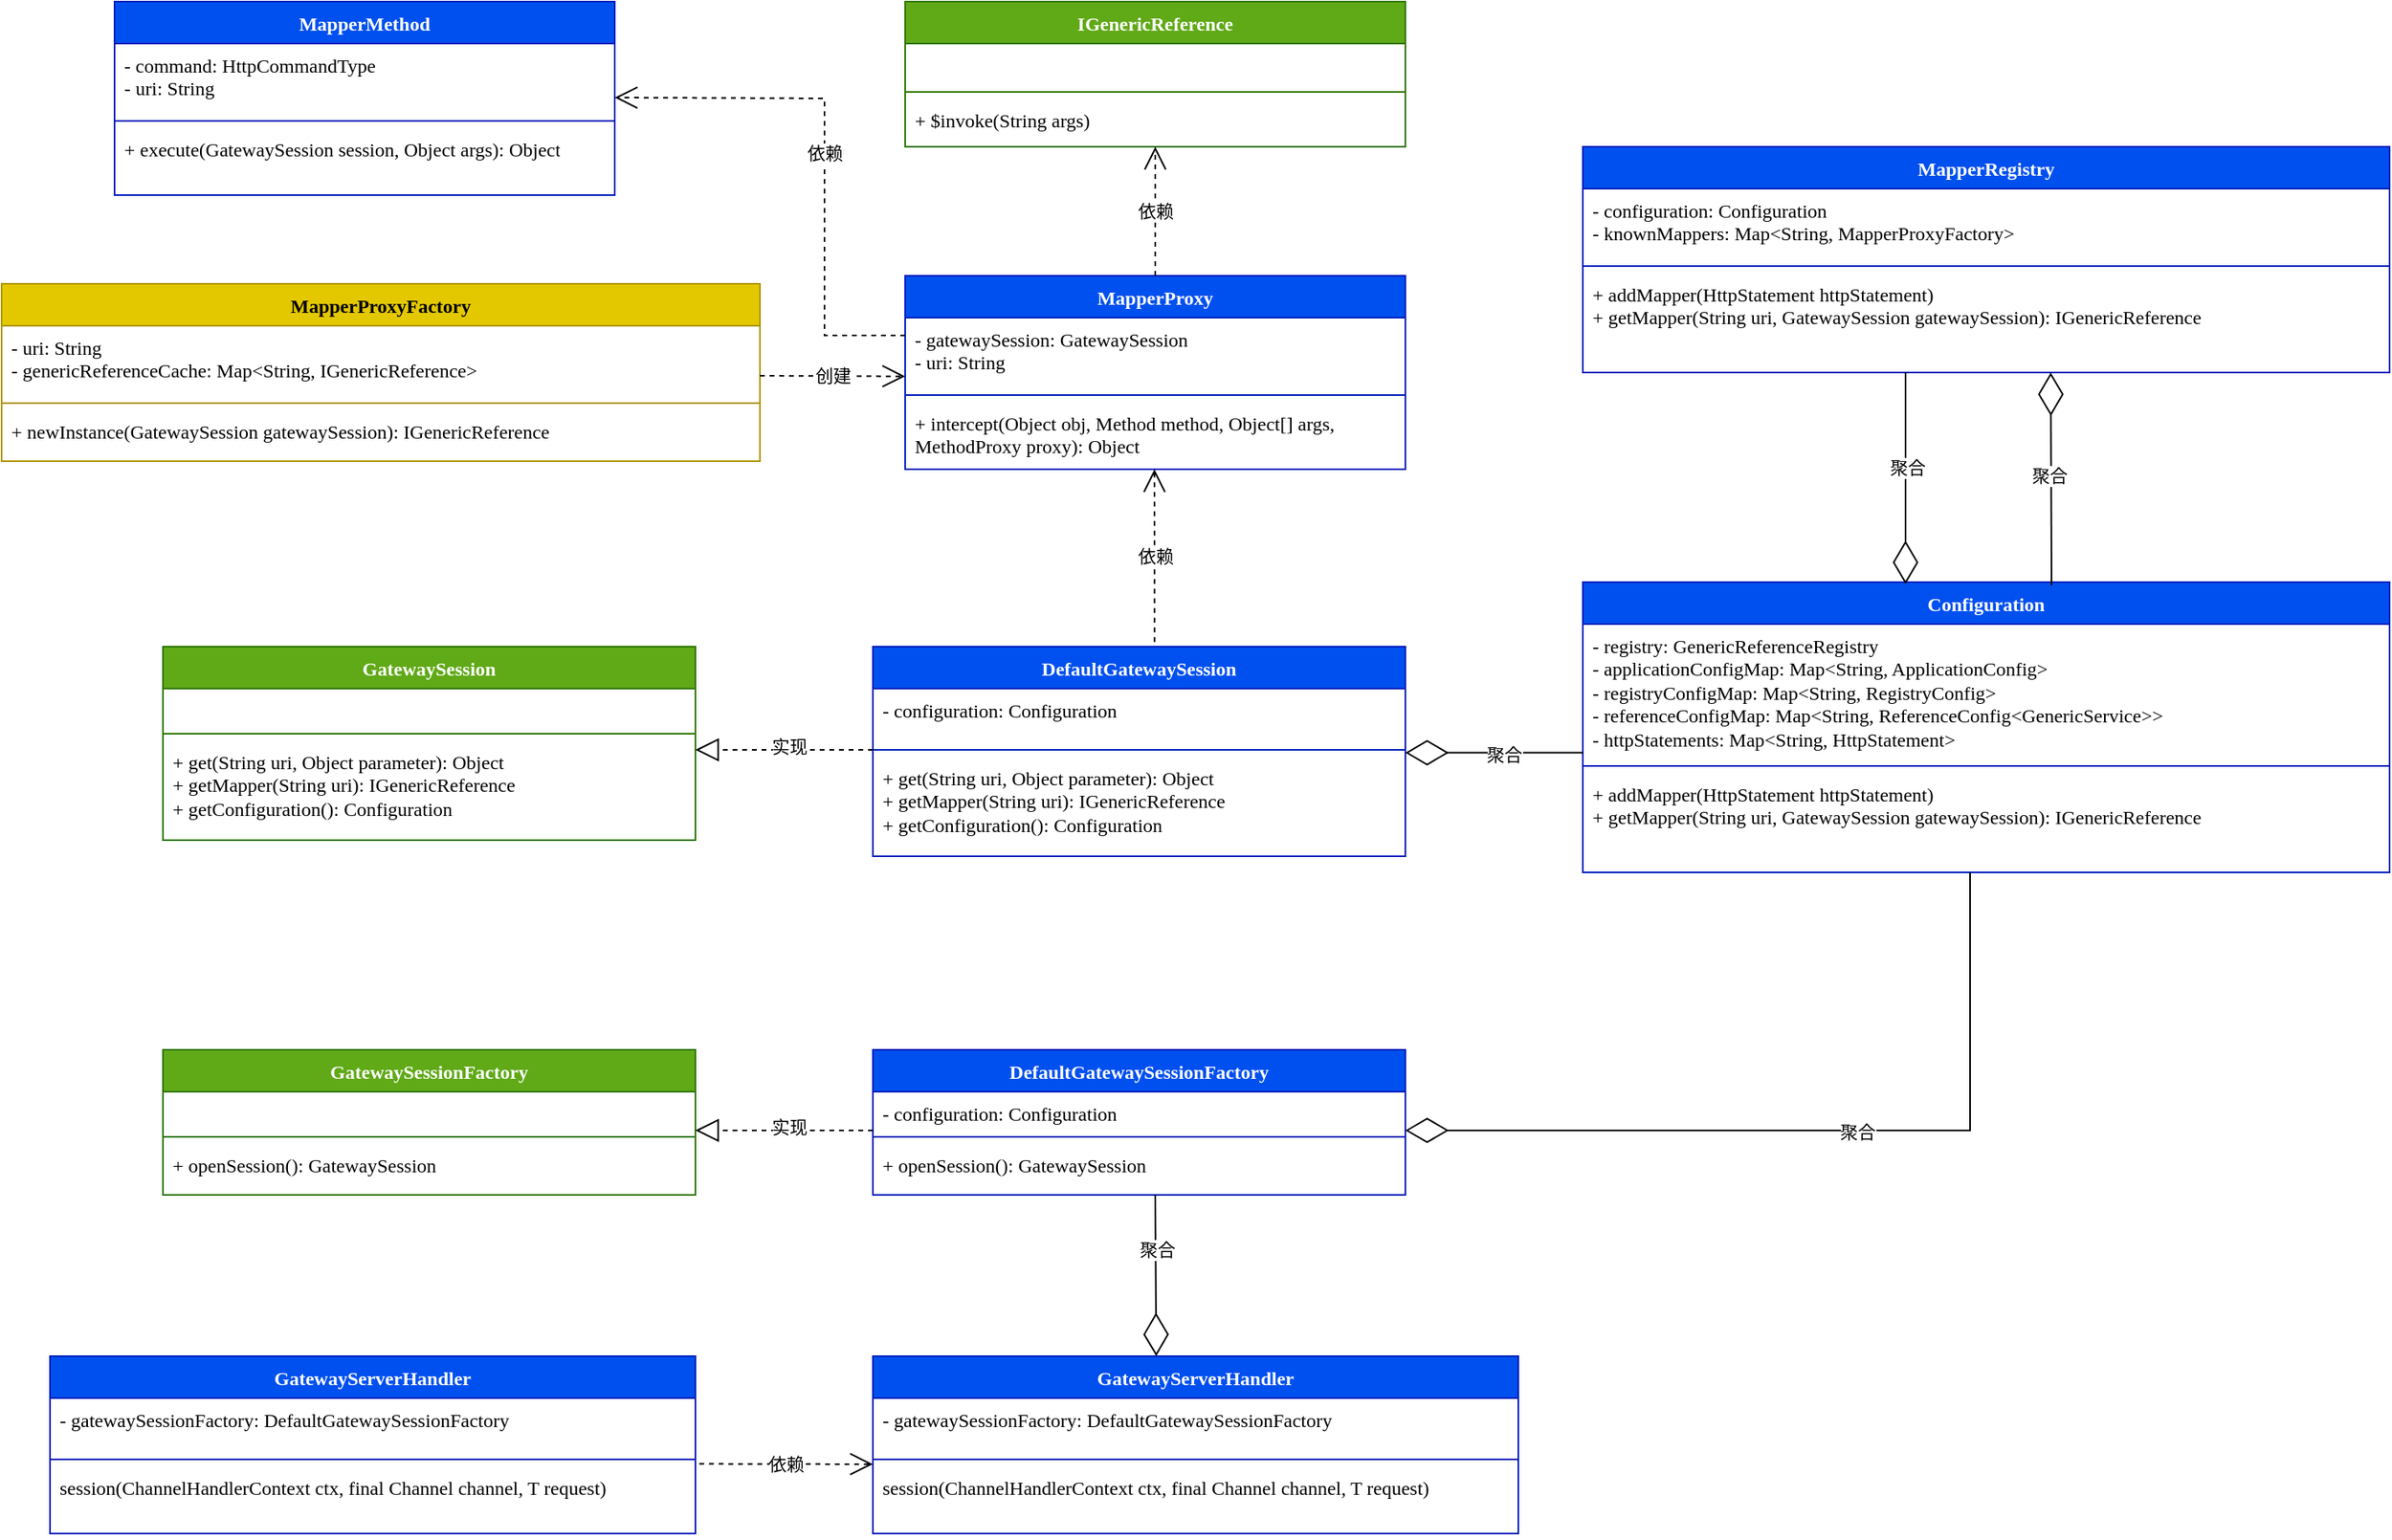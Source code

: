 <mxfile version="24.0.1" type="github">
  <diagram name="第 1 页" id="hdfHfnW4J8s0pxE1J6MG">
    <mxGraphModel dx="1877" dy="530" grid="1" gridSize="10" guides="1" tooltips="1" connect="1" arrows="1" fold="1" page="1" pageScale="1" pageWidth="827" pageHeight="1169" math="0" shadow="0">
      <root>
        <mxCell id="0" />
        <mxCell id="1" parent="0" />
        <mxCell id="DYv4_KJz3e5PC-UhnC1p-1" value="&lt;font face=&quot;Lucida Console&quot;&gt;IGenericReference&lt;/font&gt;" style="swimlane;fontStyle=1;align=center;verticalAlign=top;childLayout=stackLayout;horizontal=1;startSize=26;horizontalStack=0;resizeParent=1;resizeParentMax=0;resizeLast=0;collapsible=1;marginBottom=0;whiteSpace=wrap;html=1;fillColor=#60a917;strokeColor=#2D7600;fontColor=#ffffff;" parent="1" vertex="1">
          <mxGeometry x="170" y="120" width="310" height="90" as="geometry" />
        </mxCell>
        <mxCell id="DYv4_KJz3e5PC-UhnC1p-2" value="&amp;nbsp;" style="text;strokeColor=none;fillColor=none;align=left;verticalAlign=top;spacingLeft=4;spacingRight=4;overflow=hidden;rotatable=0;points=[[0,0.5],[1,0.5]];portConstraint=eastwest;whiteSpace=wrap;html=1;" parent="DYv4_KJz3e5PC-UhnC1p-1" vertex="1">
          <mxGeometry y="26" width="310" height="26" as="geometry" />
        </mxCell>
        <mxCell id="DYv4_KJz3e5PC-UhnC1p-3" value="" style="line;strokeWidth=1;fillColor=none;align=left;verticalAlign=middle;spacingTop=-1;spacingLeft=3;spacingRight=3;rotatable=0;labelPosition=right;points=[];portConstraint=eastwest;strokeColor=inherit;" parent="DYv4_KJz3e5PC-UhnC1p-1" vertex="1">
          <mxGeometry y="52" width="310" height="8" as="geometry" />
        </mxCell>
        <mxCell id="DYv4_KJz3e5PC-UhnC1p-4" value="&lt;font face=&quot;Lucida Console&quot;&gt;+&amp;nbsp;$invoke(String args)&lt;/font&gt;" style="text;strokeColor=none;fillColor=none;align=left;verticalAlign=top;spacingLeft=4;spacingRight=4;overflow=hidden;rotatable=0;points=[[0,0.5],[1,0.5]];portConstraint=eastwest;whiteSpace=wrap;html=1;" parent="DYv4_KJz3e5PC-UhnC1p-1" vertex="1">
          <mxGeometry y="60" width="310" height="30" as="geometry" />
        </mxCell>
        <mxCell id="DYv4_KJz3e5PC-UhnC1p-5" value="&lt;font face=&quot;Lucida Console&quot;&gt;MapperProxy&lt;/font&gt;" style="swimlane;fontStyle=1;align=center;verticalAlign=top;childLayout=stackLayout;horizontal=1;startSize=26;horizontalStack=0;resizeParent=1;resizeParentMax=0;resizeLast=0;collapsible=1;marginBottom=0;whiteSpace=wrap;html=1;fillColor=#0050ef;strokeColor=#001DBC;fontColor=#ffffff;" parent="1" vertex="1">
          <mxGeometry x="170" y="290" width="310" height="120" as="geometry" />
        </mxCell>
        <mxCell id="DYv4_KJz3e5PC-UhnC1p-6" value="&lt;font face=&quot;Lucida Console&quot;&gt;- gatewaySession: GatewaySession&lt;br&gt;- uri&lt;span style=&quot;background-color: initial;&quot;&gt;: String&lt;/span&gt;&lt;/font&gt;" style="text;strokeColor=none;fillColor=none;align=left;verticalAlign=top;spacingLeft=4;spacingRight=4;overflow=hidden;rotatable=0;points=[[0,0.5],[1,0.5]];portConstraint=eastwest;whiteSpace=wrap;html=1;" parent="DYv4_KJz3e5PC-UhnC1p-5" vertex="1">
          <mxGeometry y="26" width="310" height="44" as="geometry" />
        </mxCell>
        <mxCell id="DYv4_KJz3e5PC-UhnC1p-7" value="" style="line;strokeWidth=1;fillColor=none;align=left;verticalAlign=middle;spacingTop=-1;spacingLeft=3;spacingRight=3;rotatable=0;labelPosition=right;points=[];portConstraint=eastwest;strokeColor=inherit;" parent="DYv4_KJz3e5PC-UhnC1p-5" vertex="1">
          <mxGeometry y="70" width="310" height="8" as="geometry" />
        </mxCell>
        <mxCell id="DYv4_KJz3e5PC-UhnC1p-8" value="&lt;font face=&quot;Lucida Console&quot;&gt;+&amp;nbsp;intercept(Object obj, Method method, Object[] args, MethodProxy proxy): Object&lt;/font&gt;" style="text;strokeColor=none;fillColor=none;align=left;verticalAlign=top;spacingLeft=4;spacingRight=4;overflow=hidden;rotatable=0;points=[[0,0.5],[1,0.5]];portConstraint=eastwest;whiteSpace=wrap;html=1;" parent="DYv4_KJz3e5PC-UhnC1p-5" vertex="1">
          <mxGeometry y="78" width="310" height="42" as="geometry" />
        </mxCell>
        <mxCell id="DYv4_KJz3e5PC-UhnC1p-9" value="&lt;font face=&quot;Lucida Console&quot;&gt;MapperProxyFactory&lt;/font&gt;" style="swimlane;fontStyle=1;align=center;verticalAlign=top;childLayout=stackLayout;horizontal=1;startSize=26;horizontalStack=0;resizeParent=1;resizeParentMax=0;resizeLast=0;collapsible=1;marginBottom=0;whiteSpace=wrap;html=1;fillColor=#e3c800;strokeColor=#B09500;fontColor=#000000;" parent="1" vertex="1">
          <mxGeometry x="-390" y="295" width="470" height="110" as="geometry" />
        </mxCell>
        <mxCell id="DYv4_KJz3e5PC-UhnC1p-10" value="&lt;font face=&quot;Lucida Console&quot;&gt;-&amp;nbsp;uri: String&lt;br&gt;-&amp;nbsp;&lt;span style=&quot;background-color: initial;&quot;&gt;genericReferenceCache:&amp;nbsp;&lt;/span&gt;Map&amp;lt;String, IGenericReference&amp;gt;&lt;/font&gt;" style="text;strokeColor=none;fillColor=none;align=left;verticalAlign=top;spacingLeft=4;spacingRight=4;overflow=hidden;rotatable=0;points=[[0,0.5],[1,0.5]];portConstraint=eastwest;whiteSpace=wrap;html=1;" parent="DYv4_KJz3e5PC-UhnC1p-9" vertex="1">
          <mxGeometry y="26" width="470" height="44" as="geometry" />
        </mxCell>
        <mxCell id="DYv4_KJz3e5PC-UhnC1p-11" value="" style="line;strokeWidth=1;fillColor=none;align=left;verticalAlign=middle;spacingTop=-1;spacingLeft=3;spacingRight=3;rotatable=0;labelPosition=right;points=[];portConstraint=eastwest;strokeColor=inherit;" parent="DYv4_KJz3e5PC-UhnC1p-9" vertex="1">
          <mxGeometry y="70" width="470" height="8" as="geometry" />
        </mxCell>
        <mxCell id="DYv4_KJz3e5PC-UhnC1p-12" value="&lt;font face=&quot;Lucida Console&quot;&gt;+ newInstance(GatewaySession gatewaySession):&amp;nbsp;IGenericReference&lt;/font&gt;" style="text;strokeColor=none;fillColor=none;align=left;verticalAlign=top;spacingLeft=4;spacingRight=4;overflow=hidden;rotatable=0;points=[[0,0.5],[1,0.5]];portConstraint=eastwest;whiteSpace=wrap;html=1;" parent="DYv4_KJz3e5PC-UhnC1p-9" vertex="1">
          <mxGeometry y="78" width="470" height="32" as="geometry" />
        </mxCell>
        <mxCell id="DYv4_KJz3e5PC-UhnC1p-13" value="&lt;font face=&quot;Lucida Console&quot;&gt;MapperRegistry&lt;/font&gt;" style="swimlane;fontStyle=1;align=center;verticalAlign=top;childLayout=stackLayout;horizontal=1;startSize=26;horizontalStack=0;resizeParent=1;resizeParentMax=0;resizeLast=0;collapsible=1;marginBottom=0;whiteSpace=wrap;html=1;fillColor=#0050ef;strokeColor=#001DBC;fontColor=#ffffff;" parent="1" vertex="1">
          <mxGeometry x="590" y="210" width="500" height="140" as="geometry" />
        </mxCell>
        <mxCell id="DYv4_KJz3e5PC-UhnC1p-14" value="&lt;font face=&quot;Lucida Console&quot;&gt;- configuration: Configuration&lt;br&gt;-&amp;nbsp;&lt;span style=&quot;background-color: initial;&quot;&gt;knownMappers:&amp;nbsp;&lt;/span&gt;Map&amp;lt;String, MapperProxyFactory&amp;gt;&lt;/font&gt;" style="text;strokeColor=none;fillColor=none;align=left;verticalAlign=top;spacingLeft=4;spacingRight=4;overflow=hidden;rotatable=0;points=[[0,0.5],[1,0.5]];portConstraint=eastwest;whiteSpace=wrap;html=1;" parent="DYv4_KJz3e5PC-UhnC1p-13" vertex="1">
          <mxGeometry y="26" width="500" height="44" as="geometry" />
        </mxCell>
        <mxCell id="DYv4_KJz3e5PC-UhnC1p-15" value="" style="line;strokeWidth=1;fillColor=none;align=left;verticalAlign=middle;spacingTop=-1;spacingLeft=3;spacingRight=3;rotatable=0;labelPosition=right;points=[];portConstraint=eastwest;strokeColor=inherit;" parent="DYv4_KJz3e5PC-UhnC1p-13" vertex="1">
          <mxGeometry y="70" width="500" height="8" as="geometry" />
        </mxCell>
        <mxCell id="DYv4_KJz3e5PC-UhnC1p-16" value="&lt;div style=&quot;&quot;&gt;&lt;font face=&quot;Lucida Console&quot;&gt;+ addMapper(HttpStatement httpStatement)&lt;br style=&quot;&quot;&gt;+ getMapper(String uri, GatewaySession gatewaySession): IGenericReference&lt;/font&gt;&lt;br&gt;&lt;/div&gt;" style="text;strokeColor=none;fillColor=none;align=left;verticalAlign=top;spacingLeft=4;spacingRight=4;overflow=hidden;rotatable=0;points=[[0,0.5],[1,0.5]];portConstraint=eastwest;whiteSpace=wrap;html=1;" parent="DYv4_KJz3e5PC-UhnC1p-13" vertex="1">
          <mxGeometry y="78" width="500" height="62" as="geometry" />
        </mxCell>
        <mxCell id="DYv4_KJz3e5PC-UhnC1p-17" value="&lt;font face=&quot;Lucida Console&quot;&gt;Configuration&lt;/font&gt;" style="swimlane;fontStyle=1;align=center;verticalAlign=top;childLayout=stackLayout;horizontal=1;startSize=26;horizontalStack=0;resizeParent=1;resizeParentMax=0;resizeLast=0;collapsible=1;marginBottom=0;whiteSpace=wrap;html=1;fillColor=#0050ef;strokeColor=#001DBC;fontColor=#ffffff;" parent="1" vertex="1">
          <mxGeometry x="590" y="480" width="500" height="180" as="geometry" />
        </mxCell>
        <mxCell id="DYv4_KJz3e5PC-UhnC1p-18" value="&lt;font face=&quot;Lucida Console&quot;&gt;- registry: GenericReferenceRegistry&lt;br&gt;-&amp;nbsp;&lt;span style=&quot;background-color: initial;&quot;&gt;applicationConfigMap:&amp;nbsp;&lt;/span&gt;Map&amp;lt;String, ApplicationConfig&amp;gt;&lt;br&gt;- registryConfigMap: Map&amp;lt;String, RegistryConfig&amp;gt;&lt;br&gt;- referenceConfigMap: Map&amp;lt;String, ReferenceConfig&amp;lt;GenericService&amp;gt;&amp;gt;&lt;br&gt;&lt;/font&gt;&lt;div&gt;&lt;font face=&quot;Lucida Console&quot;&gt;-&amp;nbsp;&lt;/font&gt;&lt;span style=&quot;background-color: initial;&quot;&gt;&lt;font face=&quot;Lucida Console&quot;&gt;httpStatements:&amp;nbsp;&lt;/font&gt;&lt;/span&gt;&lt;span style=&quot;background-color: initial;&quot;&gt;&lt;font face=&quot;Lucida Console&quot;&gt;Map&amp;lt;String, HttpStatement&amp;gt;&lt;/font&gt;&lt;/span&gt;&lt;/div&gt;" style="text;strokeColor=none;fillColor=none;align=left;verticalAlign=top;spacingLeft=4;spacingRight=4;overflow=hidden;rotatable=0;points=[[0,0.5],[1,0.5]];portConstraint=eastwest;whiteSpace=wrap;html=1;" parent="DYv4_KJz3e5PC-UhnC1p-17" vertex="1">
          <mxGeometry y="26" width="500" height="84" as="geometry" />
        </mxCell>
        <mxCell id="DYv4_KJz3e5PC-UhnC1p-19" value="" style="line;strokeWidth=1;fillColor=none;align=left;verticalAlign=middle;spacingTop=-1;spacingLeft=3;spacingRight=3;rotatable=0;labelPosition=right;points=[];portConstraint=eastwest;strokeColor=inherit;" parent="DYv4_KJz3e5PC-UhnC1p-17" vertex="1">
          <mxGeometry y="110" width="500" height="8" as="geometry" />
        </mxCell>
        <mxCell id="DYv4_KJz3e5PC-UhnC1p-20" value="&lt;font face=&quot;Lucida Console&quot;&gt;+ addMapper(HttpStatement httpStatement)&lt;br&gt;+ getMapper(String uri, GatewaySession gatewaySession): IGenericReference&lt;/font&gt;" style="text;strokeColor=none;fillColor=none;align=left;verticalAlign=top;spacingLeft=4;spacingRight=4;overflow=hidden;rotatable=0;points=[[0,0.5],[1,0.5]];portConstraint=eastwest;whiteSpace=wrap;html=1;" parent="DYv4_KJz3e5PC-UhnC1p-17" vertex="1">
          <mxGeometry y="118" width="500" height="62" as="geometry" />
        </mxCell>
        <mxCell id="DYv4_KJz3e5PC-UhnC1p-21" value="依赖" style="endArrow=open;endSize=12;dashed=1;html=1;rounded=0;exitX=0.5;exitY=0;exitDx=0;exitDy=0;" parent="1" source="DYv4_KJz3e5PC-UhnC1p-5" edge="1">
          <mxGeometry width="160" relative="1" as="geometry">
            <mxPoint x="210" y="690" as="sourcePoint" />
            <mxPoint x="325" y="210" as="targetPoint" />
          </mxGeometry>
        </mxCell>
        <mxCell id="DYv4_KJz3e5PC-UhnC1p-22" value="创建" style="endArrow=open;endSize=12;dashed=1;html=1;rounded=0;entryX=0;entryY=0.827;entryDx=0;entryDy=0;entryPerimeter=0;" parent="1" target="DYv4_KJz3e5PC-UhnC1p-6" edge="1">
          <mxGeometry width="160" relative="1" as="geometry">
            <mxPoint x="80" y="352" as="sourcePoint" />
            <mxPoint x="110" y="420" as="targetPoint" />
          </mxGeometry>
        </mxCell>
        <mxCell id="DYv4_KJz3e5PC-UhnC1p-24" value="" style="endArrow=diamondThin;endFill=0;endSize=24;html=1;rounded=0;entryX=0.4;entryY=0.007;entryDx=0;entryDy=0;entryPerimeter=0;" parent="1" target="DYv4_KJz3e5PC-UhnC1p-17" edge="1">
          <mxGeometry width="160" relative="1" as="geometry">
            <mxPoint x="790" y="350" as="sourcePoint" />
            <mxPoint x="790" y="475" as="targetPoint" />
          </mxGeometry>
        </mxCell>
        <mxCell id="DYv4_KJz3e5PC-UhnC1p-25" value="聚合" style="edgeLabel;html=1;align=center;verticalAlign=middle;resizable=0;points=[];" parent="DYv4_KJz3e5PC-UhnC1p-24" vertex="1" connectable="0">
          <mxGeometry x="-0.099" y="1" relative="1" as="geometry">
            <mxPoint as="offset" />
          </mxGeometry>
        </mxCell>
        <mxCell id="DYv4_KJz3e5PC-UhnC1p-26" value="" style="endArrow=diamondThin;endFill=0;endSize=24;html=1;rounded=0;exitX=0.581;exitY=0.011;exitDx=0;exitDy=0;exitPerimeter=0;" parent="1" source="DYv4_KJz3e5PC-UhnC1p-17" edge="1">
          <mxGeometry width="160" relative="1" as="geometry">
            <mxPoint x="880" y="475" as="sourcePoint" />
            <mxPoint x="880" y="350" as="targetPoint" />
          </mxGeometry>
        </mxCell>
        <mxCell id="DYv4_KJz3e5PC-UhnC1p-27" value="聚合" style="edgeLabel;html=1;align=center;verticalAlign=middle;resizable=0;points=[];" parent="DYv4_KJz3e5PC-UhnC1p-26" vertex="1" connectable="0">
          <mxGeometry x="0.04" y="1" relative="1" as="geometry">
            <mxPoint as="offset" />
          </mxGeometry>
        </mxCell>
        <mxCell id="DYv4_KJz3e5PC-UhnC1p-28" value="&lt;font face=&quot;Lucida Console&quot;&gt;GatewaySession&lt;/font&gt;" style="swimlane;fontStyle=1;align=center;verticalAlign=top;childLayout=stackLayout;horizontal=1;startSize=26;horizontalStack=0;resizeParent=1;resizeParentMax=0;resizeLast=0;collapsible=1;marginBottom=0;whiteSpace=wrap;html=1;fillColor=#60a917;strokeColor=#2D7600;fontColor=#ffffff;" parent="1" vertex="1">
          <mxGeometry x="-290" y="520" width="330" height="120" as="geometry" />
        </mxCell>
        <mxCell id="DYv4_KJz3e5PC-UhnC1p-29" value="&lt;font face=&quot;Lucida Console&quot;&gt;&amp;nbsp;&lt;/font&gt;" style="text;strokeColor=none;fillColor=none;align=left;verticalAlign=top;spacingLeft=4;spacingRight=4;overflow=hidden;rotatable=0;points=[[0,0.5],[1,0.5]];portConstraint=eastwest;whiteSpace=wrap;html=1;" parent="DYv4_KJz3e5PC-UhnC1p-28" vertex="1">
          <mxGeometry y="26" width="330" height="24" as="geometry" />
        </mxCell>
        <mxCell id="DYv4_KJz3e5PC-UhnC1p-30" value="" style="line;strokeWidth=1;fillColor=none;align=left;verticalAlign=middle;spacingTop=-1;spacingLeft=3;spacingRight=3;rotatable=0;labelPosition=right;points=[];portConstraint=eastwest;strokeColor=inherit;" parent="DYv4_KJz3e5PC-UhnC1p-28" vertex="1">
          <mxGeometry y="50" width="330" height="8" as="geometry" />
        </mxCell>
        <mxCell id="DYv4_KJz3e5PC-UhnC1p-31" value="&lt;div&gt;&lt;font face=&quot;Lucida Console&quot;&gt;+ get(String uri, Object parameter): Object&lt;/font&gt;&lt;/div&gt;&lt;div&gt;&lt;font face=&quot;Lucida Console&quot;&gt;+ getMapper(String uri): IGenericReference&lt;/font&gt;&lt;/div&gt;&lt;div&gt;&lt;font face=&quot;Lucida Console&quot;&gt;+ getConfiguration(): Configuration&lt;/font&gt;&lt;/div&gt;" style="text;strokeColor=none;fillColor=none;align=left;verticalAlign=top;spacingLeft=4;spacingRight=4;overflow=hidden;rotatable=0;points=[[0,0.5],[1,0.5]];portConstraint=eastwest;whiteSpace=wrap;html=1;" parent="DYv4_KJz3e5PC-UhnC1p-28" vertex="1">
          <mxGeometry y="58" width="330" height="62" as="geometry" />
        </mxCell>
        <mxCell id="DYv4_KJz3e5PC-UhnC1p-32" value="&lt;font face=&quot;Lucida Console&quot;&gt;DefaultGatewaySession&lt;/font&gt;" style="swimlane;fontStyle=1;align=center;verticalAlign=top;childLayout=stackLayout;horizontal=1;startSize=26;horizontalStack=0;resizeParent=1;resizeParentMax=0;resizeLast=0;collapsible=1;marginBottom=0;whiteSpace=wrap;html=1;fillColor=#0050ef;strokeColor=#001DBC;fontColor=#ffffff;" parent="1" vertex="1">
          <mxGeometry x="150" y="520" width="330" height="130" as="geometry" />
        </mxCell>
        <mxCell id="DYv4_KJz3e5PC-UhnC1p-33" value="&lt;span style=&quot;font-family: &amp;quot;Lucida Console&amp;quot;;&quot;&gt;- configuration: Configuration&lt;/span&gt;" style="text;strokeColor=none;fillColor=none;align=left;verticalAlign=top;spacingLeft=4;spacingRight=4;overflow=hidden;rotatable=0;points=[[0,0.5],[1,0.5]];portConstraint=eastwest;whiteSpace=wrap;html=1;" parent="DYv4_KJz3e5PC-UhnC1p-32" vertex="1">
          <mxGeometry y="26" width="330" height="34" as="geometry" />
        </mxCell>
        <mxCell id="DYv4_KJz3e5PC-UhnC1p-34" value="" style="line;strokeWidth=1;fillColor=none;align=left;verticalAlign=middle;spacingTop=-1;spacingLeft=3;spacingRight=3;rotatable=0;labelPosition=right;points=[];portConstraint=eastwest;strokeColor=inherit;" parent="DYv4_KJz3e5PC-UhnC1p-32" vertex="1">
          <mxGeometry y="60" width="330" height="8" as="geometry" />
        </mxCell>
        <mxCell id="DYv4_KJz3e5PC-UhnC1p-35" value="&lt;div&gt;&lt;font face=&quot;Lucida Console&quot;&gt;+ get(String uri, Object parameter): Object&lt;/font&gt;&lt;/div&gt;&lt;div&gt;&lt;font face=&quot;Lucida Console&quot;&gt;+ getMapper(String uri): IGenericReference&lt;/font&gt;&lt;/div&gt;&lt;div&gt;&lt;font face=&quot;Lucida Console&quot;&gt;+ getConfiguration(): Configuration&lt;/font&gt;&lt;/div&gt;" style="text;strokeColor=none;fillColor=none;align=left;verticalAlign=top;spacingLeft=4;spacingRight=4;overflow=hidden;rotatable=0;points=[[0,0.5],[1,0.5]];portConstraint=eastwest;whiteSpace=wrap;html=1;" parent="DYv4_KJz3e5PC-UhnC1p-32" vertex="1">
          <mxGeometry y="68" width="330" height="62" as="geometry" />
        </mxCell>
        <mxCell id="DYv4_KJz3e5PC-UhnC1p-36" value="" style="endArrow=diamondThin;endFill=0;endSize=24;html=1;rounded=0;entryX=1.014;entryY=0.019;entryDx=0;entryDy=0;entryPerimeter=0;exitX=0;exitY=0.95;exitDx=0;exitDy=0;exitPerimeter=0;" parent="1" source="DYv4_KJz3e5PC-UhnC1p-18" edge="1">
          <mxGeometry width="160" relative="1" as="geometry">
            <mxPoint x="582.38" y="585.004" as="sourcePoint" />
            <mxPoint x="480.0" y="585.778" as="targetPoint" />
          </mxGeometry>
        </mxCell>
        <mxCell id="DYv4_KJz3e5PC-UhnC1p-37" value="聚合" style="edgeLabel;html=1;align=center;verticalAlign=middle;resizable=0;points=[];" parent="DYv4_KJz3e5PC-UhnC1p-36" vertex="1" connectable="0">
          <mxGeometry x="-0.099" y="1" relative="1" as="geometry">
            <mxPoint as="offset" />
          </mxGeometry>
        </mxCell>
        <mxCell id="DYv4_KJz3e5PC-UhnC1p-38" value="" style="endArrow=block;dashed=1;endFill=0;endSize=12;html=1;rounded=0;" parent="1" edge="1">
          <mxGeometry width="160" relative="1" as="geometry">
            <mxPoint x="150" y="584" as="sourcePoint" />
            <mxPoint x="40" y="584" as="targetPoint" />
          </mxGeometry>
        </mxCell>
        <mxCell id="DYv4_KJz3e5PC-UhnC1p-39" value="实现" style="edgeLabel;html=1;align=center;verticalAlign=middle;resizable=0;points=[];" parent="DYv4_KJz3e5PC-UhnC1p-38" vertex="1" connectable="0">
          <mxGeometry x="-0.058" y="-2" relative="1" as="geometry">
            <mxPoint as="offset" />
          </mxGeometry>
        </mxCell>
        <mxCell id="DYv4_KJz3e5PC-UhnC1p-40" value="依赖" style="endArrow=open;endSize=12;dashed=1;html=1;rounded=0;exitX=0.529;exitY=-0.022;exitDx=0;exitDy=0;exitPerimeter=0;" parent="1" source="DYv4_KJz3e5PC-UhnC1p-32" edge="1">
          <mxGeometry width="160" relative="1" as="geometry">
            <mxPoint x="324.5" y="490" as="sourcePoint" />
            <mxPoint x="324.5" y="410" as="targetPoint" />
          </mxGeometry>
        </mxCell>
        <mxCell id="-GWTPn6zzk7RpjLxYvKD-1" value="&lt;font face=&quot;Lucida Console&quot;&gt;GatewaySessionFactory&lt;/font&gt;" style="swimlane;fontStyle=1;align=center;verticalAlign=top;childLayout=stackLayout;horizontal=1;startSize=26;horizontalStack=0;resizeParent=1;resizeParentMax=0;resizeLast=0;collapsible=1;marginBottom=0;whiteSpace=wrap;html=1;fillColor=#60a917;strokeColor=#2D7600;fontColor=#ffffff;" vertex="1" parent="1">
          <mxGeometry x="-290" y="770" width="330" height="90" as="geometry" />
        </mxCell>
        <mxCell id="-GWTPn6zzk7RpjLxYvKD-2" value="&lt;font face=&quot;Lucida Console&quot;&gt;&amp;nbsp;&lt;/font&gt;" style="text;strokeColor=none;fillColor=none;align=left;verticalAlign=top;spacingLeft=4;spacingRight=4;overflow=hidden;rotatable=0;points=[[0,0.5],[1,0.5]];portConstraint=eastwest;whiteSpace=wrap;html=1;" vertex="1" parent="-GWTPn6zzk7RpjLxYvKD-1">
          <mxGeometry y="26" width="330" height="24" as="geometry" />
        </mxCell>
        <mxCell id="-GWTPn6zzk7RpjLxYvKD-3" value="" style="line;strokeWidth=1;fillColor=none;align=left;verticalAlign=middle;spacingTop=-1;spacingLeft=3;spacingRight=3;rotatable=0;labelPosition=right;points=[];portConstraint=eastwest;strokeColor=inherit;" vertex="1" parent="-GWTPn6zzk7RpjLxYvKD-1">
          <mxGeometry y="50" width="330" height="8" as="geometry" />
        </mxCell>
        <mxCell id="-GWTPn6zzk7RpjLxYvKD-4" value="&lt;div&gt;&lt;font face=&quot;Lucida Console&quot;&gt;+&amp;nbsp;&lt;/font&gt;&lt;span style=&quot;background-color: initial;&quot;&gt;&lt;font face=&quot;Lucida Console&quot;&gt;openSession():&amp;nbsp;&lt;/font&gt;&lt;/span&gt;&lt;span style=&quot;background-color: initial;&quot;&gt;&lt;font face=&quot;Lucida Console&quot;&gt;GatewaySession&lt;/font&gt;&lt;/span&gt;&lt;span style=&quot;font-family: &amp;quot;Lucida Console&amp;quot;; background-color: initial;&quot;&gt;&amp;nbsp;&lt;/span&gt;&lt;/div&gt;" style="text;strokeColor=none;fillColor=none;align=left;verticalAlign=top;spacingLeft=4;spacingRight=4;overflow=hidden;rotatable=0;points=[[0,0.5],[1,0.5]];portConstraint=eastwest;whiteSpace=wrap;html=1;" vertex="1" parent="-GWTPn6zzk7RpjLxYvKD-1">
          <mxGeometry y="58" width="330" height="32" as="geometry" />
        </mxCell>
        <mxCell id="-GWTPn6zzk7RpjLxYvKD-5" value="&lt;font face=&quot;Lucida Console&quot;&gt;DefaultGatewaySessionFactory&lt;/font&gt;" style="swimlane;fontStyle=1;align=center;verticalAlign=top;childLayout=stackLayout;horizontal=1;startSize=26;horizontalStack=0;resizeParent=1;resizeParentMax=0;resizeLast=0;collapsible=1;marginBottom=0;whiteSpace=wrap;html=1;fillColor=#0050ef;strokeColor=#001DBC;fontColor=#ffffff;" vertex="1" parent="1">
          <mxGeometry x="150" y="770" width="330" height="90" as="geometry" />
        </mxCell>
        <mxCell id="-GWTPn6zzk7RpjLxYvKD-6" value="&lt;font face=&quot;Lucida Console&quot;&gt;- configuration: Configuration&lt;/font&gt;" style="text;strokeColor=none;fillColor=none;align=left;verticalAlign=top;spacingLeft=4;spacingRight=4;overflow=hidden;rotatable=0;points=[[0,0.5],[1,0.5]];portConstraint=eastwest;whiteSpace=wrap;html=1;" vertex="1" parent="-GWTPn6zzk7RpjLxYvKD-5">
          <mxGeometry y="26" width="330" height="24" as="geometry" />
        </mxCell>
        <mxCell id="-GWTPn6zzk7RpjLxYvKD-7" value="" style="line;strokeWidth=1;fillColor=none;align=left;verticalAlign=middle;spacingTop=-1;spacingLeft=3;spacingRight=3;rotatable=0;labelPosition=right;points=[];portConstraint=eastwest;strokeColor=inherit;" vertex="1" parent="-GWTPn6zzk7RpjLxYvKD-5">
          <mxGeometry y="50" width="330" height="8" as="geometry" />
        </mxCell>
        <mxCell id="-GWTPn6zzk7RpjLxYvKD-8" value="&lt;div&gt;&lt;font face=&quot;Lucida Console&quot;&gt;+&amp;nbsp;&lt;/font&gt;&lt;span style=&quot;background-color: initial;&quot;&gt;&lt;font face=&quot;Lucida Console&quot;&gt;openSession():&amp;nbsp;&lt;/font&gt;&lt;/span&gt;&lt;span style=&quot;background-color: initial;&quot;&gt;&lt;font face=&quot;Lucida Console&quot;&gt;GatewaySession&lt;/font&gt;&lt;/span&gt;&lt;span style=&quot;font-family: &amp;quot;Lucida Console&amp;quot;; background-color: initial;&quot;&gt;&amp;nbsp;&lt;/span&gt;&lt;/div&gt;" style="text;strokeColor=none;fillColor=none;align=left;verticalAlign=top;spacingLeft=4;spacingRight=4;overflow=hidden;rotatable=0;points=[[0,0.5],[1,0.5]];portConstraint=eastwest;whiteSpace=wrap;html=1;" vertex="1" parent="-GWTPn6zzk7RpjLxYvKD-5">
          <mxGeometry y="58" width="330" height="32" as="geometry" />
        </mxCell>
        <mxCell id="-GWTPn6zzk7RpjLxYvKD-9" value="" style="endArrow=block;dashed=1;endFill=0;endSize=12;html=1;rounded=0;" edge="1" parent="1">
          <mxGeometry width="160" relative="1" as="geometry">
            <mxPoint x="150" y="820" as="sourcePoint" />
            <mxPoint x="40" y="820" as="targetPoint" />
          </mxGeometry>
        </mxCell>
        <mxCell id="-GWTPn6zzk7RpjLxYvKD-10" value="实现" style="edgeLabel;html=1;align=center;verticalAlign=middle;resizable=0;points=[];" vertex="1" connectable="0" parent="-GWTPn6zzk7RpjLxYvKD-9">
          <mxGeometry x="-0.058" y="-2" relative="1" as="geometry">
            <mxPoint as="offset" />
          </mxGeometry>
        </mxCell>
        <mxCell id="-GWTPn6zzk7RpjLxYvKD-11" value="" style="endArrow=diamondThin;endFill=0;endSize=24;html=1;rounded=0;exitX=0.48;exitY=1;exitDx=0;exitDy=0;exitPerimeter=0;" edge="1" parent="1" source="DYv4_KJz3e5PC-UhnC1p-20">
          <mxGeometry width="160" relative="1" as="geometry">
            <mxPoint x="830" y="670" as="sourcePoint" />
            <mxPoint x="480" y="820" as="targetPoint" />
            <Array as="points">
              <mxPoint x="830" y="820" />
            </Array>
          </mxGeometry>
        </mxCell>
        <mxCell id="-GWTPn6zzk7RpjLxYvKD-12" value="聚合" style="edgeLabel;html=1;align=center;verticalAlign=middle;resizable=0;points=[];" vertex="1" connectable="0" parent="-GWTPn6zzk7RpjLxYvKD-11">
          <mxGeometry x="-0.099" y="1" relative="1" as="geometry">
            <mxPoint as="offset" />
          </mxGeometry>
        </mxCell>
        <mxCell id="-GWTPn6zzk7RpjLxYvKD-13" value="&lt;font face=&quot;Lucida Console&quot;&gt;GatewayServerHandler&lt;/font&gt;" style="swimlane;fontStyle=1;align=center;verticalAlign=top;childLayout=stackLayout;horizontal=1;startSize=26;horizontalStack=0;resizeParent=1;resizeParentMax=0;resizeLast=0;collapsible=1;marginBottom=0;whiteSpace=wrap;html=1;fillColor=#0050ef;strokeColor=#001DBC;fontColor=#ffffff;" vertex="1" parent="1">
          <mxGeometry x="150" y="960" width="400" height="110" as="geometry" />
        </mxCell>
        <mxCell id="-GWTPn6zzk7RpjLxYvKD-14" value="&lt;font face=&quot;Lucida Console&quot;&gt;- gatewaySessionFactory:&amp;nbsp;DefaultGatewaySessionFactory&lt;/font&gt;" style="text;strokeColor=none;fillColor=none;align=left;verticalAlign=top;spacingLeft=4;spacingRight=4;overflow=hidden;rotatable=0;points=[[0,0.5],[1,0.5]];portConstraint=eastwest;whiteSpace=wrap;html=1;" vertex="1" parent="-GWTPn6zzk7RpjLxYvKD-13">
          <mxGeometry y="26" width="400" height="34" as="geometry" />
        </mxCell>
        <mxCell id="-GWTPn6zzk7RpjLxYvKD-15" value="" style="line;strokeWidth=1;fillColor=none;align=left;verticalAlign=middle;spacingTop=-1;spacingLeft=3;spacingRight=3;rotatable=0;labelPosition=right;points=[];portConstraint=eastwest;strokeColor=inherit;" vertex="1" parent="-GWTPn6zzk7RpjLxYvKD-13">
          <mxGeometry y="60" width="400" height="8" as="geometry" />
        </mxCell>
        <mxCell id="-GWTPn6zzk7RpjLxYvKD-16" value="&lt;font face=&quot;Lucida Console&quot;&gt;session(ChannelHandlerContext ctx, final Channel channel, T request)&lt;/font&gt;" style="text;strokeColor=none;fillColor=none;align=left;verticalAlign=top;spacingLeft=4;spacingRight=4;overflow=hidden;rotatable=0;points=[[0,0.5],[1,0.5]];portConstraint=eastwest;whiteSpace=wrap;html=1;" vertex="1" parent="-GWTPn6zzk7RpjLxYvKD-13">
          <mxGeometry y="68" width="400" height="42" as="geometry" />
        </mxCell>
        <mxCell id="-GWTPn6zzk7RpjLxYvKD-17" value="&lt;font face=&quot;Lucida Console&quot;&gt;GatewayServerHandler&lt;/font&gt;" style="swimlane;fontStyle=1;align=center;verticalAlign=top;childLayout=stackLayout;horizontal=1;startSize=26;horizontalStack=0;resizeParent=1;resizeParentMax=0;resizeLast=0;collapsible=1;marginBottom=0;whiteSpace=wrap;html=1;fillColor=#0050ef;strokeColor=#001DBC;fontColor=#ffffff;" vertex="1" parent="1">
          <mxGeometry x="-360" y="960" width="400" height="110" as="geometry" />
        </mxCell>
        <mxCell id="-GWTPn6zzk7RpjLxYvKD-18" value="&lt;font face=&quot;Lucida Console&quot;&gt;- gatewaySessionFactory:&amp;nbsp;DefaultGatewaySessionFactory&lt;/font&gt;" style="text;strokeColor=none;fillColor=none;align=left;verticalAlign=top;spacingLeft=4;spacingRight=4;overflow=hidden;rotatable=0;points=[[0,0.5],[1,0.5]];portConstraint=eastwest;whiteSpace=wrap;html=1;" vertex="1" parent="-GWTPn6zzk7RpjLxYvKD-17">
          <mxGeometry y="26" width="400" height="34" as="geometry" />
        </mxCell>
        <mxCell id="-GWTPn6zzk7RpjLxYvKD-19" value="" style="line;strokeWidth=1;fillColor=none;align=left;verticalAlign=middle;spacingTop=-1;spacingLeft=3;spacingRight=3;rotatable=0;labelPosition=right;points=[];portConstraint=eastwest;strokeColor=inherit;" vertex="1" parent="-GWTPn6zzk7RpjLxYvKD-17">
          <mxGeometry y="60" width="400" height="8" as="geometry" />
        </mxCell>
        <mxCell id="-GWTPn6zzk7RpjLxYvKD-20" value="&lt;font face=&quot;Lucida Console&quot;&gt;session(ChannelHandlerContext ctx, final Channel channel, T request)&lt;/font&gt;" style="text;strokeColor=none;fillColor=none;align=left;verticalAlign=top;spacingLeft=4;spacingRight=4;overflow=hidden;rotatable=0;points=[[0,0.5],[1,0.5]];portConstraint=eastwest;whiteSpace=wrap;html=1;" vertex="1" parent="-GWTPn6zzk7RpjLxYvKD-17">
          <mxGeometry y="68" width="400" height="42" as="geometry" />
        </mxCell>
        <mxCell id="-GWTPn6zzk7RpjLxYvKD-21" value="" style="endArrow=diamondThin;endFill=0;endSize=24;html=1;rounded=0;entryX=0.439;entryY=0;entryDx=0;entryDy=0;entryPerimeter=0;" edge="1" parent="1" target="-GWTPn6zzk7RpjLxYvKD-13">
          <mxGeometry width="160" relative="1" as="geometry">
            <mxPoint x="325" y="860" as="sourcePoint" />
            <mxPoint x="324.5" y="950" as="targetPoint" />
          </mxGeometry>
        </mxCell>
        <mxCell id="-GWTPn6zzk7RpjLxYvKD-22" value="聚合" style="edgeLabel;html=1;align=center;verticalAlign=middle;resizable=0;points=[];" vertex="1" connectable="0" parent="-GWTPn6zzk7RpjLxYvKD-21">
          <mxGeometry x="-0.099" y="1" relative="1" as="geometry">
            <mxPoint x="-1" y="-11" as="offset" />
          </mxGeometry>
        </mxCell>
        <mxCell id="-GWTPn6zzk7RpjLxYvKD-23" value="依赖" style="endArrow=open;endSize=12;dashed=1;html=1;rounded=0;exitX=1.006;exitY=-0.029;exitDx=0;exitDy=0;exitPerimeter=0;" edge="1" parent="1" source="-GWTPn6zzk7RpjLxYvKD-20">
          <mxGeometry width="160" relative="1" as="geometry">
            <mxPoint x="110.5" y="1147" as="sourcePoint" />
            <mxPoint x="150" y="1027" as="targetPoint" />
          </mxGeometry>
        </mxCell>
        <mxCell id="-GWTPn6zzk7RpjLxYvKD-24" value="&lt;font face=&quot;Lucida Console&quot;&gt;MapperMethod&lt;/font&gt;" style="swimlane;fontStyle=1;align=center;verticalAlign=top;childLayout=stackLayout;horizontal=1;startSize=26;horizontalStack=0;resizeParent=1;resizeParentMax=0;resizeLast=0;collapsible=1;marginBottom=0;whiteSpace=wrap;html=1;fillColor=#0050ef;strokeColor=#001DBC;fontColor=#ffffff;" vertex="1" parent="1">
          <mxGeometry x="-320" y="120" width="310" height="120" as="geometry" />
        </mxCell>
        <mxCell id="-GWTPn6zzk7RpjLxYvKD-25" value="&lt;font face=&quot;Lucida Console&quot;&gt;- command: HttpCommandType&lt;br&gt;- uri&lt;span style=&quot;background-color: initial;&quot;&gt;: String&lt;/span&gt;&lt;/font&gt;" style="text;strokeColor=none;fillColor=none;align=left;verticalAlign=top;spacingLeft=4;spacingRight=4;overflow=hidden;rotatable=0;points=[[0,0.5],[1,0.5]];portConstraint=eastwest;whiteSpace=wrap;html=1;" vertex="1" parent="-GWTPn6zzk7RpjLxYvKD-24">
          <mxGeometry y="26" width="310" height="44" as="geometry" />
        </mxCell>
        <mxCell id="-GWTPn6zzk7RpjLxYvKD-26" value="" style="line;strokeWidth=1;fillColor=none;align=left;verticalAlign=middle;spacingTop=-1;spacingLeft=3;spacingRight=3;rotatable=0;labelPosition=right;points=[];portConstraint=eastwest;strokeColor=inherit;" vertex="1" parent="-GWTPn6zzk7RpjLxYvKD-24">
          <mxGeometry y="70" width="310" height="8" as="geometry" />
        </mxCell>
        <mxCell id="-GWTPn6zzk7RpjLxYvKD-27" value="&lt;font face=&quot;Lucida Console&quot;&gt;+ execute(GatewaySession session, Object args): Object&lt;/font&gt;" style="text;strokeColor=none;fillColor=none;align=left;verticalAlign=top;spacingLeft=4;spacingRight=4;overflow=hidden;rotatable=0;points=[[0,0.5],[1,0.5]];portConstraint=eastwest;whiteSpace=wrap;html=1;" vertex="1" parent="-GWTPn6zzk7RpjLxYvKD-24">
          <mxGeometry y="78" width="310" height="42" as="geometry" />
        </mxCell>
        <mxCell id="-GWTPn6zzk7RpjLxYvKD-28" value="依赖" style="endArrow=open;endSize=12;dashed=1;html=1;rounded=0;" edge="1" parent="1">
          <mxGeometry width="160" relative="1" as="geometry">
            <mxPoint x="170" y="327" as="sourcePoint" />
            <mxPoint x="-10" y="179.5" as="targetPoint" />
            <Array as="points">
              <mxPoint x="120" y="327" />
              <mxPoint x="120" y="180" />
            </Array>
          </mxGeometry>
        </mxCell>
      </root>
    </mxGraphModel>
  </diagram>
</mxfile>
